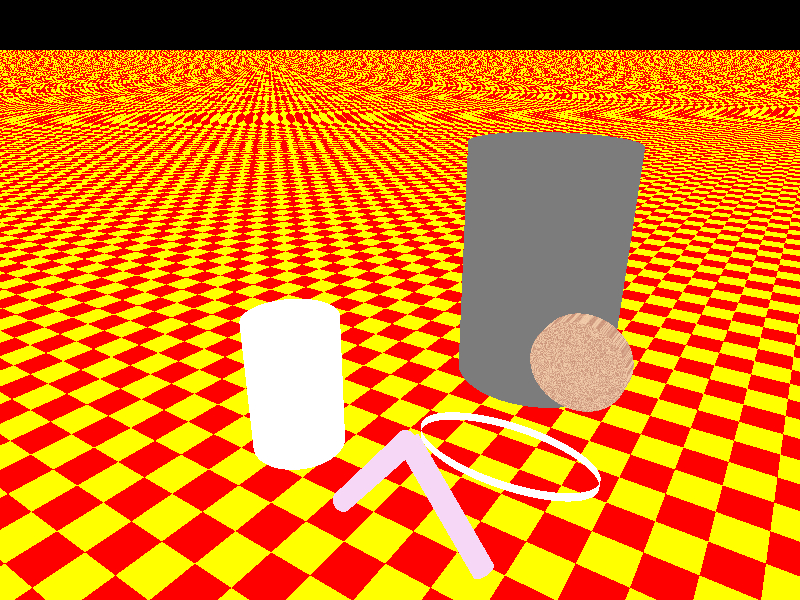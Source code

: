#include "colors.inc"
#include "shapes.inc" 
#include "woods.inc"
#include "textures.inc"

light_source {<20,20,-20> White} 

camera 
{   location <8,8,-8> 
    look_at  <0,2,4> 
} 

plane 
{   <0, 1, 0>, -1 
    pigment { checker color Yellow, color Red} 
} 

cylinder 
{   <0,0,0>,<0,3,0>,1 scale <1,1,1> rotate<0,0,0> translate<0,0,0> 
    texture
    {   pigment{color White}
        finish {ambient 0.15 diffuse 0.75 reflection 0.1 phong 1}
    }
}

cylinder 
{   <2,0,0>,<3.5,2,0>,0.2 scale <1,1,1> rotate<0,0,0> translate<0,0,-1>
    texture
    {   pigment{color Plum}
        finish {ambient 0.45 diffuse 0.55 phong 1}
    }
}

cylinder 
{   <3.5,2,0>,<5,0,0>,0.2 scale <1,1,1> rotate<0,0,0> translate<0,0,-1>
    texture
    {   pigment{color Plum}
        finish  {ambient 0.15 diffuse 0.85 phong 1}
    }
}

cylinder 
{   <0,0,0>,<0,0,0.5>,1					
    texture
    {   T_Wood1 scale 0.1 
        finish {ambient 0.15 diffuse 0.85 phong 1}
    }
    translate<5,2,3>
}

cylinder 
{   <0,0,0>,<0,0.2,0>,2  open  scale <1,1,0.5> rotate<0,0,0> translate<4,0,2>	
    texture
    {   pigment{color White}
        finish {ambient 0.15 diffuse 0.75 reflection 0.1 phong 1}
    }
}

cylinder 
{   <0,0,0>,<0,6,0>,2 scale <1,1,1> rotate<0,0,0> translate<3,0,6>	 
    texture
    {   Polished_Chrome  
        finish {reflection 1}
    }
}
                 
                
  